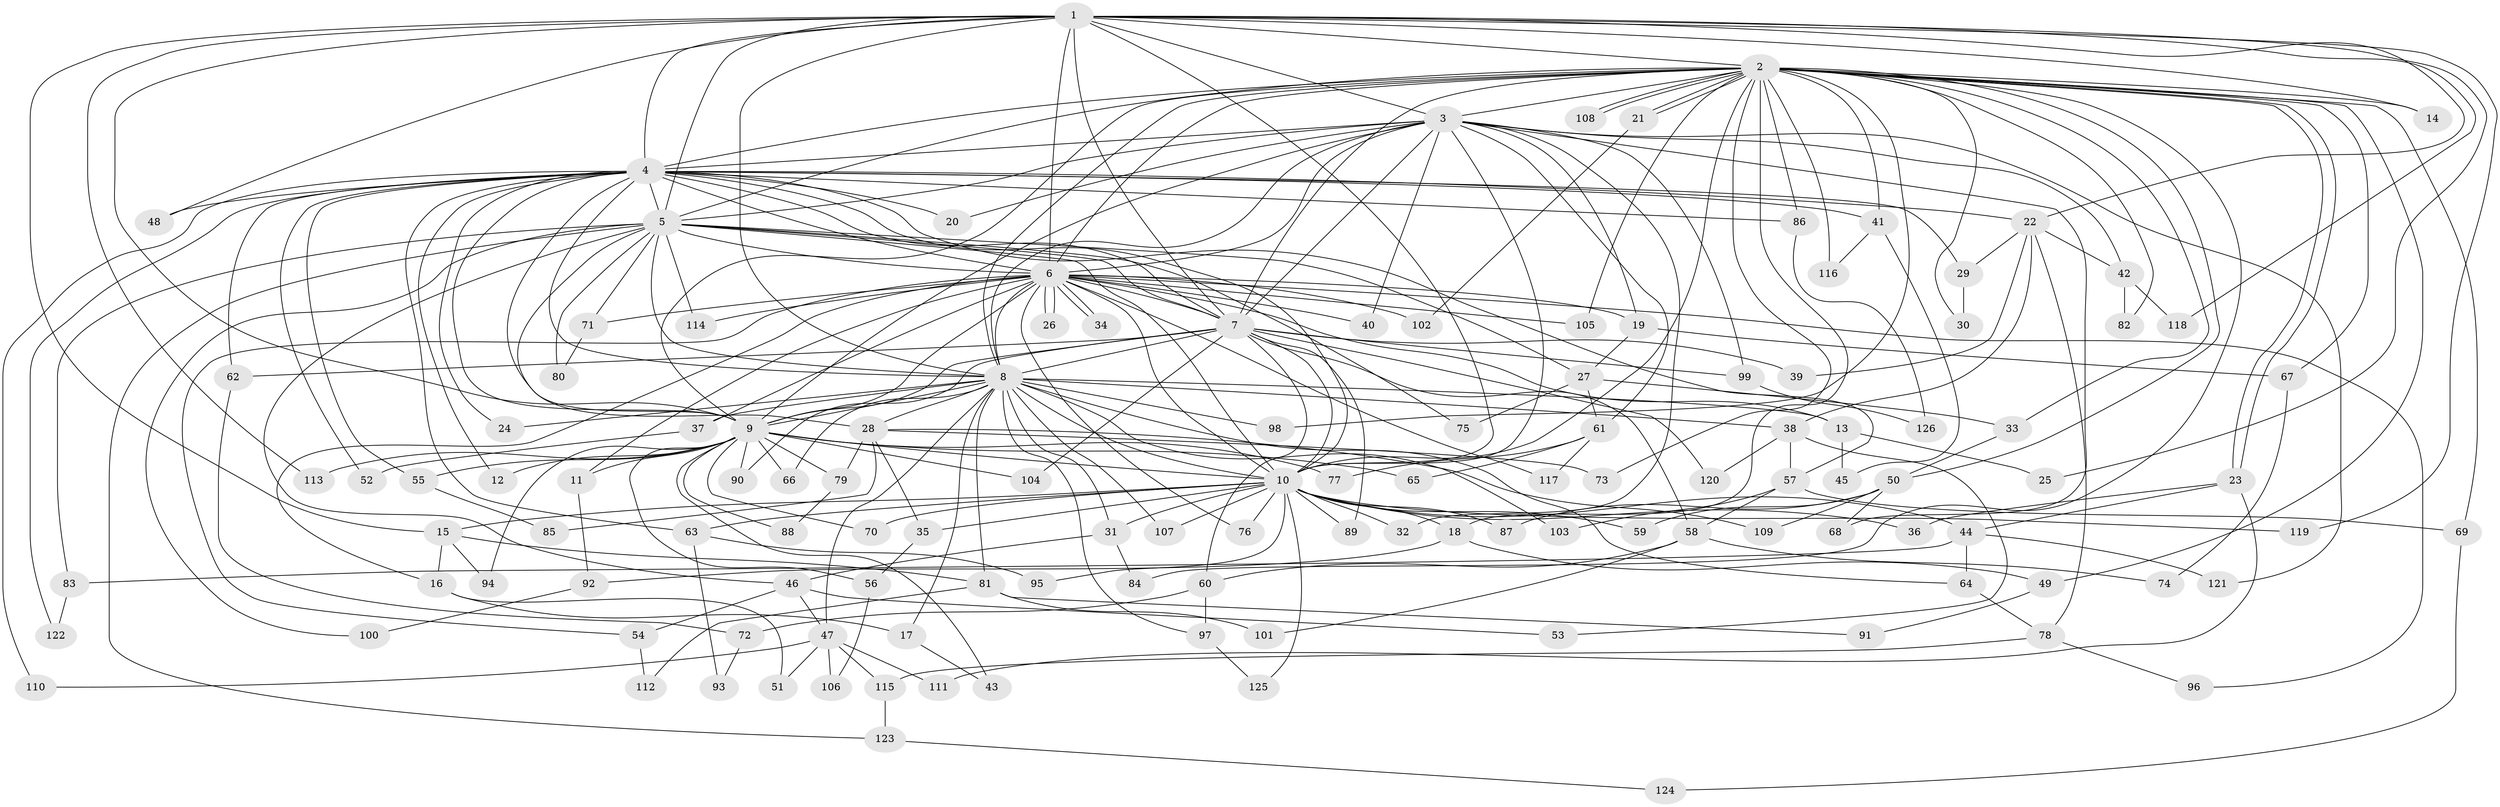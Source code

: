 // coarse degree distribution, {15: 0.021505376344086023, 28: 0.010752688172043012, 34: 0.010752688172043012, 16: 0.010752688172043012, 27: 0.010752688172043012, 17: 0.010752688172043012, 24: 0.010752688172043012, 23: 0.010752688172043012, 3: 0.15053763440860216, 1: 0.010752688172043012, 4: 0.0967741935483871, 2: 0.5161290322580645, 8: 0.010752688172043012, 10: 0.010752688172043012, 5: 0.043010752688172046, 7: 0.021505376344086023, 6: 0.043010752688172046}
// Generated by graph-tools (version 1.1) at 2025/41/03/06/25 10:41:31]
// undirected, 126 vertices, 277 edges
graph export_dot {
graph [start="1"]
  node [color=gray90,style=filled];
  1;
  2;
  3;
  4;
  5;
  6;
  7;
  8;
  9;
  10;
  11;
  12;
  13;
  14;
  15;
  16;
  17;
  18;
  19;
  20;
  21;
  22;
  23;
  24;
  25;
  26;
  27;
  28;
  29;
  30;
  31;
  32;
  33;
  34;
  35;
  36;
  37;
  38;
  39;
  40;
  41;
  42;
  43;
  44;
  45;
  46;
  47;
  48;
  49;
  50;
  51;
  52;
  53;
  54;
  55;
  56;
  57;
  58;
  59;
  60;
  61;
  62;
  63;
  64;
  65;
  66;
  67;
  68;
  69;
  70;
  71;
  72;
  73;
  74;
  75;
  76;
  77;
  78;
  79;
  80;
  81;
  82;
  83;
  84;
  85;
  86;
  87;
  88;
  89;
  90;
  91;
  92;
  93;
  94;
  95;
  96;
  97;
  98;
  99;
  100;
  101;
  102;
  103;
  104;
  105;
  106;
  107;
  108;
  109;
  110;
  111;
  112;
  113;
  114;
  115;
  116;
  117;
  118;
  119;
  120;
  121;
  122;
  123;
  124;
  125;
  126;
  1 -- 2;
  1 -- 3;
  1 -- 4;
  1 -- 5;
  1 -- 6;
  1 -- 7;
  1 -- 8;
  1 -- 9;
  1 -- 10;
  1 -- 14;
  1 -- 15;
  1 -- 22;
  1 -- 25;
  1 -- 48;
  1 -- 113;
  1 -- 118;
  1 -- 119;
  2 -- 3;
  2 -- 4;
  2 -- 5;
  2 -- 6;
  2 -- 7;
  2 -- 8;
  2 -- 9;
  2 -- 10;
  2 -- 14;
  2 -- 18;
  2 -- 21;
  2 -- 21;
  2 -- 23;
  2 -- 23;
  2 -- 30;
  2 -- 33;
  2 -- 41;
  2 -- 49;
  2 -- 50;
  2 -- 67;
  2 -- 69;
  2 -- 73;
  2 -- 82;
  2 -- 84;
  2 -- 86;
  2 -- 98;
  2 -- 105;
  2 -- 108;
  2 -- 108;
  2 -- 116;
  3 -- 4;
  3 -- 5;
  3 -- 6;
  3 -- 7;
  3 -- 8;
  3 -- 9;
  3 -- 10;
  3 -- 19;
  3 -- 20;
  3 -- 32;
  3 -- 40;
  3 -- 42;
  3 -- 61;
  3 -- 68;
  3 -- 99;
  3 -- 121;
  4 -- 5;
  4 -- 6;
  4 -- 7;
  4 -- 8;
  4 -- 9;
  4 -- 10;
  4 -- 12;
  4 -- 20;
  4 -- 22;
  4 -- 24;
  4 -- 28;
  4 -- 29;
  4 -- 41;
  4 -- 48;
  4 -- 52;
  4 -- 55;
  4 -- 57;
  4 -- 62;
  4 -- 63;
  4 -- 86;
  4 -- 110;
  4 -- 122;
  5 -- 6;
  5 -- 7;
  5 -- 8;
  5 -- 9;
  5 -- 10;
  5 -- 27;
  5 -- 46;
  5 -- 71;
  5 -- 75;
  5 -- 80;
  5 -- 83;
  5 -- 100;
  5 -- 114;
  5 -- 123;
  6 -- 7;
  6 -- 8;
  6 -- 9;
  6 -- 10;
  6 -- 11;
  6 -- 13;
  6 -- 16;
  6 -- 19;
  6 -- 26;
  6 -- 26;
  6 -- 34;
  6 -- 34;
  6 -- 37;
  6 -- 40;
  6 -- 54;
  6 -- 71;
  6 -- 76;
  6 -- 96;
  6 -- 102;
  6 -- 105;
  6 -- 114;
  6 -- 117;
  7 -- 8;
  7 -- 9;
  7 -- 10;
  7 -- 39;
  7 -- 58;
  7 -- 60;
  7 -- 62;
  7 -- 89;
  7 -- 90;
  7 -- 99;
  7 -- 104;
  7 -- 120;
  8 -- 9;
  8 -- 10;
  8 -- 13;
  8 -- 17;
  8 -- 24;
  8 -- 28;
  8 -- 31;
  8 -- 37;
  8 -- 38;
  8 -- 47;
  8 -- 64;
  8 -- 66;
  8 -- 81;
  8 -- 97;
  8 -- 98;
  8 -- 103;
  8 -- 107;
  9 -- 10;
  9 -- 11;
  9 -- 12;
  9 -- 43;
  9 -- 55;
  9 -- 56;
  9 -- 65;
  9 -- 66;
  9 -- 70;
  9 -- 77;
  9 -- 79;
  9 -- 88;
  9 -- 90;
  9 -- 94;
  9 -- 104;
  9 -- 113;
  10 -- 15;
  10 -- 18;
  10 -- 31;
  10 -- 32;
  10 -- 35;
  10 -- 36;
  10 -- 44;
  10 -- 59;
  10 -- 63;
  10 -- 70;
  10 -- 76;
  10 -- 87;
  10 -- 89;
  10 -- 95;
  10 -- 107;
  10 -- 119;
  10 -- 125;
  11 -- 92;
  13 -- 25;
  13 -- 45;
  15 -- 16;
  15 -- 81;
  15 -- 94;
  16 -- 17;
  16 -- 51;
  17 -- 43;
  18 -- 49;
  18 -- 92;
  19 -- 27;
  19 -- 67;
  21 -- 102;
  22 -- 29;
  22 -- 38;
  22 -- 39;
  22 -- 42;
  22 -- 78;
  23 -- 36;
  23 -- 44;
  23 -- 111;
  27 -- 33;
  27 -- 61;
  27 -- 75;
  28 -- 35;
  28 -- 73;
  28 -- 79;
  28 -- 85;
  28 -- 109;
  29 -- 30;
  31 -- 46;
  31 -- 84;
  33 -- 50;
  35 -- 56;
  37 -- 52;
  38 -- 53;
  38 -- 57;
  38 -- 120;
  41 -- 45;
  41 -- 116;
  42 -- 82;
  42 -- 118;
  44 -- 64;
  44 -- 83;
  44 -- 121;
  46 -- 47;
  46 -- 53;
  46 -- 54;
  47 -- 51;
  47 -- 106;
  47 -- 110;
  47 -- 111;
  47 -- 115;
  49 -- 91;
  50 -- 59;
  50 -- 68;
  50 -- 87;
  50 -- 109;
  54 -- 112;
  55 -- 85;
  56 -- 106;
  57 -- 58;
  57 -- 69;
  57 -- 103;
  58 -- 60;
  58 -- 74;
  58 -- 101;
  60 -- 72;
  60 -- 97;
  61 -- 65;
  61 -- 77;
  61 -- 117;
  62 -- 72;
  63 -- 93;
  63 -- 95;
  64 -- 78;
  67 -- 74;
  69 -- 124;
  71 -- 80;
  72 -- 93;
  78 -- 96;
  78 -- 115;
  79 -- 88;
  81 -- 91;
  81 -- 101;
  81 -- 112;
  83 -- 122;
  86 -- 126;
  92 -- 100;
  97 -- 125;
  99 -- 126;
  115 -- 123;
  123 -- 124;
}

